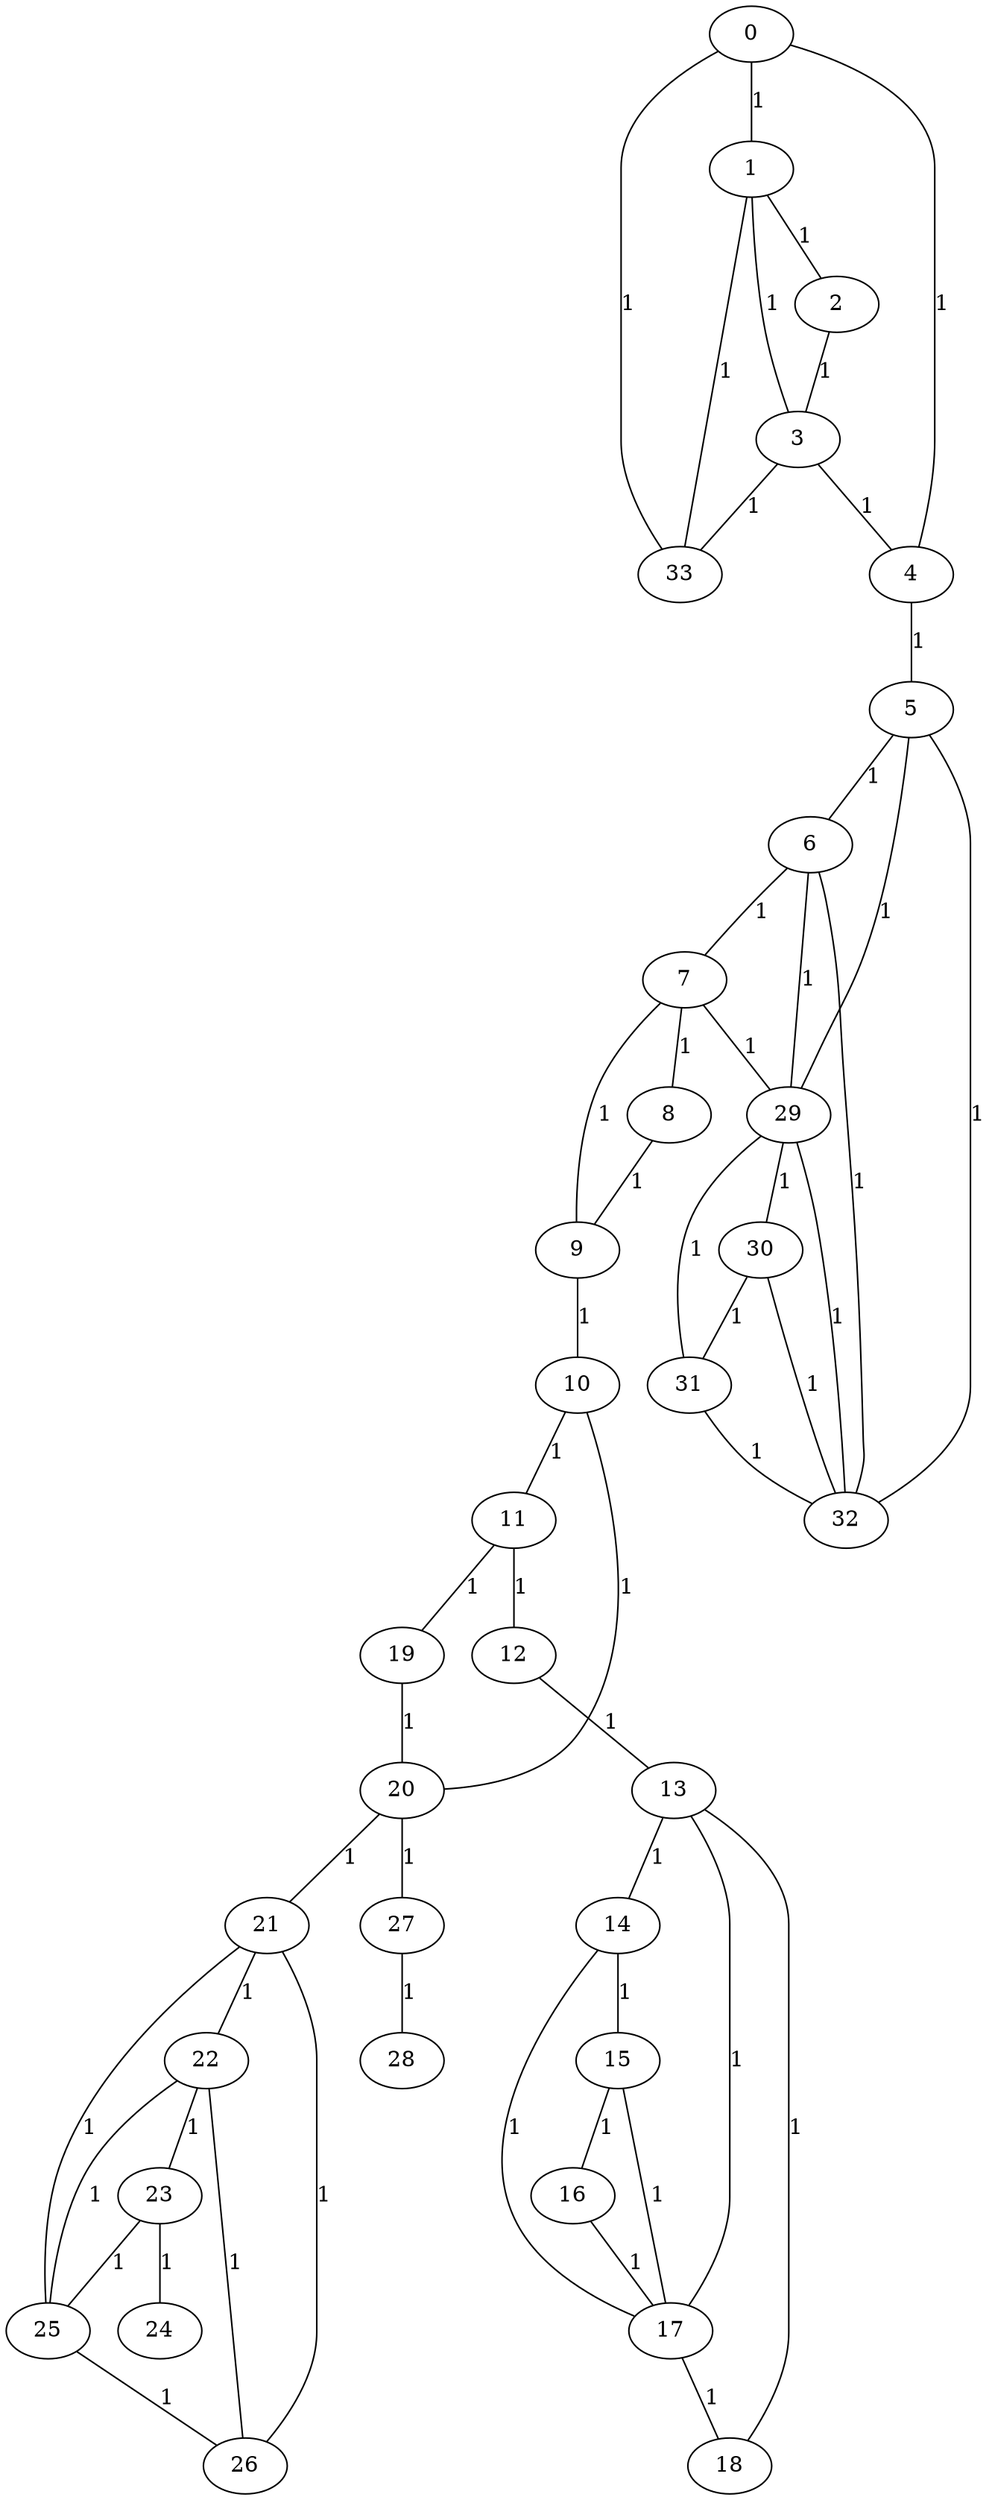graph G {
0 [label=0, node_id=0];
1 [label=1, node_id=1];
2 [label=2, node_id=2];
3 [label=3, node_id=3];
4 [label=4, node_id=4];
5 [label=5, node_id=5];
6 [label=6, node_id=6];
7 [label=7, node_id=7];
8 [label=8, node_id=8];
9 [label=9, node_id=9];
10 [label=10, node_id=10];
11 [label=11, node_id=11];
12 [label=12, node_id=12];
13 [label=13, node_id=13];
14 [label=14, node_id=14];
15 [label=15, node_id=15];
16 [label=16, node_id=16];
17 [label=17, node_id=17];
18 [label=18, node_id=18];
19 [label=19, node_id=19];
20 [label=20, node_id=20];
21 [label=21, node_id=21];
22 [label=22, node_id=22];
23 [label=23, node_id=23];
24 [label=24, node_id=24];
25 [label=25, node_id=25];
26 [label=26, node_id=26];
27 [label=27, node_id=27];
28 [label=28, node_id=28];
29 [label=29, node_id=29];
30 [label=30, node_id=30];
31 [label=31, node_id=31];
32 [label=32, node_id=32];
33 [label=33, node_id=33];
0--33  [label=1, weight=1];
0--4  [label=1, weight=1];
0--1  [label=1, weight=1];
1--33  [label=1, weight=1];
1--3  [label=1, weight=1];
1--2  [label=1, weight=1];
2--3  [label=1, weight=1];
3--33  [label=1, weight=1];
3--4  [label=1, weight=1];
4--5  [label=1, weight=1];
5--32  [label=1, weight=1];
5--29  [label=1, weight=1];
5--6  [label=1, weight=1];
6--32  [label=1, weight=1];
6--29  [label=1, weight=1];
6--7  [label=1, weight=1];
7--29  [label=1, weight=1];
7--9  [label=1, weight=1];
7--8  [label=1, weight=1];
8--9  [label=1, weight=1];
9--10  [label=1, weight=1];
10--20  [label=1, weight=1];
10--11  [label=1, weight=1];
11--19  [label=1, weight=1];
11--12  [label=1, weight=1];
12--13  [label=1, weight=1];
13--18  [label=1, weight=1];
13--17  [label=1, weight=1];
13--14  [label=1, weight=1];
14--17  [label=1, weight=1];
14--15  [label=1, weight=1];
15--17  [label=1, weight=1];
15--16  [label=1, weight=1];
16--17  [label=1, weight=1];
17--18  [label=1, weight=1];
19--20  [label=1, weight=1];
20--27  [label=1, weight=1];
20--21  [label=1, weight=1];
21--26  [label=1, weight=1];
21--25  [label=1, weight=1];
21--22  [label=1, weight=1];
22--26  [label=1, weight=1];
22--25  [label=1, weight=1];
22--23  [label=1, weight=1];
23--25  [label=1, weight=1];
23--24  [label=1, weight=1];
25--26  [label=1, weight=1];
27--28  [label=1, weight=1];
29--32  [label=1, weight=1];
29--31  [label=1, weight=1];
29--30  [label=1, weight=1];
30--32  [label=1, weight=1];
30--31  [label=1, weight=1];
31--32  [label=1, weight=1];
}
